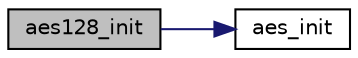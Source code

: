 digraph "aes128_init"
{
 // INTERACTIVE_SVG=YES
 // LATEX_PDF_SIZE
  bgcolor="transparent";
  edge [fontname="Helvetica",fontsize="10",labelfontname="Helvetica",labelfontsize="10"];
  node [fontname="Helvetica",fontsize="10",shape=record];
  rankdir="LR";
  Node1 [label="aes128_init",height=0.2,width=0.4,color="black", fillcolor="grey75", style="filled", fontcolor="black",tooltip="initialize the keyschedule for 128 bit key"];
  Node1 -> Node2 [color="midnightblue",fontsize="10",style="solid",fontname="Helvetica"];
  Node2 [label="aes_init",height=0.2,width=0.4,color="black",URL="$aes__keyschedule_8c.html#a12fe2c92a2377ecee3de64face18a724",tooltip="initialize the keyschedule"];
}
